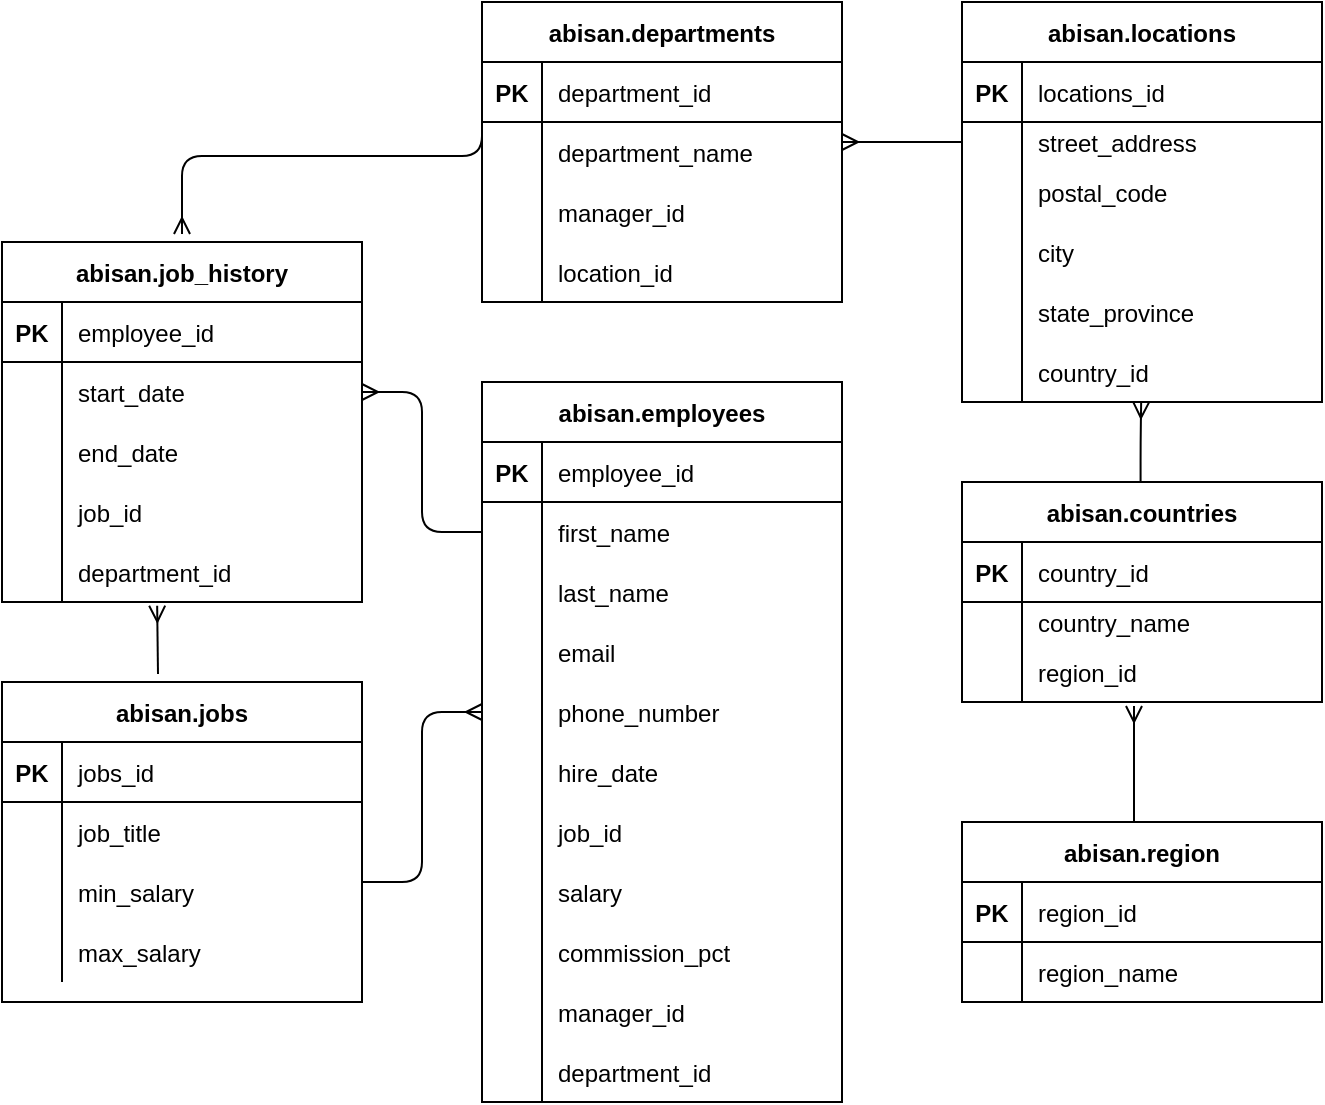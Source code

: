 <mxfile version="13.10.4" type="github">
  <diagram id="i6ycT5udkQKruZCcal8v" name="Page-1">
    <mxGraphModel dx="1401" dy="781" grid="1" gridSize="10" guides="1" tooltips="1" connect="1" arrows="1" fold="1" page="1" pageScale="1" pageWidth="850" pageHeight="1100" math="0" shadow="0">
      <root>
        <mxCell id="0" />
        <mxCell id="1" parent="0" />
        <mxCell id="qALc0oXiPU9BdHfqzSbK-43" value="abisan.region" style="shape=table;startSize=30;container=1;collapsible=1;childLayout=tableLayout;fixedRows=1;rowLines=0;fontStyle=1;align=center;resizeLast=1;" vertex="1" parent="1">
          <mxGeometry x="520" y="450" width="180" height="90" as="geometry" />
        </mxCell>
        <mxCell id="qALc0oXiPU9BdHfqzSbK-44" value="" style="shape=partialRectangle;collapsible=0;dropTarget=0;pointerEvents=0;fillColor=none;top=0;left=0;bottom=1;right=0;points=[[0,0.5],[1,0.5]];portConstraint=eastwest;" vertex="1" parent="qALc0oXiPU9BdHfqzSbK-43">
          <mxGeometry y="30" width="180" height="30" as="geometry" />
        </mxCell>
        <mxCell id="qALc0oXiPU9BdHfqzSbK-45" value="PK" style="shape=partialRectangle;connectable=0;fillColor=none;top=0;left=0;bottom=0;right=0;fontStyle=1;overflow=hidden;" vertex="1" parent="qALc0oXiPU9BdHfqzSbK-44">
          <mxGeometry width="30.0" height="30" as="geometry" />
        </mxCell>
        <mxCell id="qALc0oXiPU9BdHfqzSbK-46" value="region_id" style="shape=partialRectangle;connectable=0;fillColor=none;top=0;left=0;bottom=0;right=0;align=left;spacingLeft=6;fontStyle=0;overflow=hidden;" vertex="1" parent="qALc0oXiPU9BdHfqzSbK-44">
          <mxGeometry x="30.0" width="150.0" height="30" as="geometry" />
        </mxCell>
        <mxCell id="qALc0oXiPU9BdHfqzSbK-47" value="" style="shape=partialRectangle;collapsible=0;dropTarget=0;pointerEvents=0;fillColor=none;top=0;left=0;bottom=0;right=0;points=[[0,0.5],[1,0.5]];portConstraint=eastwest;" vertex="1" parent="qALc0oXiPU9BdHfqzSbK-43">
          <mxGeometry y="60" width="180" height="30" as="geometry" />
        </mxCell>
        <mxCell id="qALc0oXiPU9BdHfqzSbK-48" value="" style="shape=partialRectangle;connectable=0;fillColor=none;top=0;left=0;bottom=0;right=0;editable=1;overflow=hidden;" vertex="1" parent="qALc0oXiPU9BdHfqzSbK-47">
          <mxGeometry width="30.0" height="30" as="geometry" />
        </mxCell>
        <mxCell id="qALc0oXiPU9BdHfqzSbK-49" value="region_name" style="shape=partialRectangle;connectable=0;fillColor=none;top=0;left=0;bottom=0;right=0;align=left;spacingLeft=6;overflow=hidden;" vertex="1" parent="qALc0oXiPU9BdHfqzSbK-47">
          <mxGeometry x="30.0" width="150.0" height="30" as="geometry" />
        </mxCell>
        <mxCell id="qALc0oXiPU9BdHfqzSbK-1" value="abisan.departments" style="shape=table;startSize=30;container=1;collapsible=1;childLayout=tableLayout;fixedRows=1;rowLines=0;fontStyle=1;align=center;resizeLast=1;" vertex="1" parent="1">
          <mxGeometry x="280" y="40" width="180" height="150" as="geometry" />
        </mxCell>
        <mxCell id="qALc0oXiPU9BdHfqzSbK-2" value="" style="shape=partialRectangle;collapsible=0;dropTarget=0;pointerEvents=0;fillColor=none;top=0;left=0;bottom=1;right=0;points=[[0,0.5],[1,0.5]];portConstraint=eastwest;" vertex="1" parent="qALc0oXiPU9BdHfqzSbK-1">
          <mxGeometry y="30" width="180" height="30" as="geometry" />
        </mxCell>
        <mxCell id="qALc0oXiPU9BdHfqzSbK-3" value="PK" style="shape=partialRectangle;connectable=0;fillColor=none;top=0;left=0;bottom=0;right=0;fontStyle=1;overflow=hidden;" vertex="1" parent="qALc0oXiPU9BdHfqzSbK-2">
          <mxGeometry width="30" height="30" as="geometry" />
        </mxCell>
        <mxCell id="qALc0oXiPU9BdHfqzSbK-4" value="department_id" style="shape=partialRectangle;connectable=0;fillColor=none;top=0;left=0;bottom=0;right=0;align=left;spacingLeft=6;fontStyle=0;overflow=hidden;" vertex="1" parent="qALc0oXiPU9BdHfqzSbK-2">
          <mxGeometry x="30" width="150" height="30" as="geometry" />
        </mxCell>
        <mxCell id="qALc0oXiPU9BdHfqzSbK-5" value="" style="shape=partialRectangle;collapsible=0;dropTarget=0;pointerEvents=0;fillColor=none;top=0;left=0;bottom=0;right=0;points=[[0,0.5],[1,0.5]];portConstraint=eastwest;" vertex="1" parent="qALc0oXiPU9BdHfqzSbK-1">
          <mxGeometry y="60" width="180" height="30" as="geometry" />
        </mxCell>
        <mxCell id="qALc0oXiPU9BdHfqzSbK-6" value="" style="shape=partialRectangle;connectable=0;fillColor=none;top=0;left=0;bottom=0;right=0;editable=1;overflow=hidden;" vertex="1" parent="qALc0oXiPU9BdHfqzSbK-5">
          <mxGeometry width="30" height="30" as="geometry" />
        </mxCell>
        <mxCell id="qALc0oXiPU9BdHfqzSbK-7" value="department_name" style="shape=partialRectangle;connectable=0;fillColor=none;top=0;left=0;bottom=0;right=0;align=left;spacingLeft=6;overflow=hidden;" vertex="1" parent="qALc0oXiPU9BdHfqzSbK-5">
          <mxGeometry x="30" width="150" height="30" as="geometry" />
        </mxCell>
        <mxCell id="qALc0oXiPU9BdHfqzSbK-8" value="" style="shape=partialRectangle;collapsible=0;dropTarget=0;pointerEvents=0;fillColor=none;top=0;left=0;bottom=0;right=0;points=[[0,0.5],[1,0.5]];portConstraint=eastwest;" vertex="1" parent="qALc0oXiPU9BdHfqzSbK-1">
          <mxGeometry y="90" width="180" height="30" as="geometry" />
        </mxCell>
        <mxCell id="qALc0oXiPU9BdHfqzSbK-9" value="" style="shape=partialRectangle;connectable=0;fillColor=none;top=0;left=0;bottom=0;right=0;editable=1;overflow=hidden;" vertex="1" parent="qALc0oXiPU9BdHfqzSbK-8">
          <mxGeometry width="30" height="30" as="geometry" />
        </mxCell>
        <mxCell id="qALc0oXiPU9BdHfqzSbK-10" value="manager_id" style="shape=partialRectangle;connectable=0;fillColor=none;top=0;left=0;bottom=0;right=0;align=left;spacingLeft=6;overflow=hidden;" vertex="1" parent="qALc0oXiPU9BdHfqzSbK-8">
          <mxGeometry x="30" width="150" height="30" as="geometry" />
        </mxCell>
        <mxCell id="qALc0oXiPU9BdHfqzSbK-11" value="" style="shape=partialRectangle;collapsible=0;dropTarget=0;pointerEvents=0;fillColor=none;top=0;left=0;bottom=0;right=0;points=[[0,0.5],[1,0.5]];portConstraint=eastwest;" vertex="1" parent="qALc0oXiPU9BdHfqzSbK-1">
          <mxGeometry y="120" width="180" height="30" as="geometry" />
        </mxCell>
        <mxCell id="qALc0oXiPU9BdHfqzSbK-12" value="" style="shape=partialRectangle;connectable=0;fillColor=none;top=0;left=0;bottom=0;right=0;editable=1;overflow=hidden;" vertex="1" parent="qALc0oXiPU9BdHfqzSbK-11">
          <mxGeometry width="30" height="30" as="geometry" />
        </mxCell>
        <mxCell id="qALc0oXiPU9BdHfqzSbK-13" value="location_id" style="shape=partialRectangle;connectable=0;fillColor=none;top=0;left=0;bottom=0;right=0;align=left;spacingLeft=6;overflow=hidden;" vertex="1" parent="qALc0oXiPU9BdHfqzSbK-11">
          <mxGeometry x="30" width="150" height="30" as="geometry" />
        </mxCell>
        <mxCell id="qALc0oXiPU9BdHfqzSbK-14" value="abisan.locations" style="shape=table;startSize=30;container=1;collapsible=1;childLayout=tableLayout;fixedRows=1;rowLines=0;fontStyle=1;align=center;resizeLast=1;" vertex="1" parent="1">
          <mxGeometry x="520" y="40" width="180" height="200" as="geometry" />
        </mxCell>
        <mxCell id="qALc0oXiPU9BdHfqzSbK-15" value="" style="shape=partialRectangle;collapsible=0;dropTarget=0;pointerEvents=0;fillColor=none;top=0;left=0;bottom=1;right=0;points=[[0,0.5],[1,0.5]];portConstraint=eastwest;" vertex="1" parent="qALc0oXiPU9BdHfqzSbK-14">
          <mxGeometry y="30" width="180" height="30" as="geometry" />
        </mxCell>
        <mxCell id="qALc0oXiPU9BdHfqzSbK-16" value="PK" style="shape=partialRectangle;connectable=0;fillColor=none;top=0;left=0;bottom=0;right=0;fontStyle=1;overflow=hidden;" vertex="1" parent="qALc0oXiPU9BdHfqzSbK-15">
          <mxGeometry width="30" height="30" as="geometry" />
        </mxCell>
        <mxCell id="qALc0oXiPU9BdHfqzSbK-17" value="locations_id" style="shape=partialRectangle;connectable=0;fillColor=none;top=0;left=0;bottom=0;right=0;align=left;spacingLeft=6;fontStyle=0;overflow=hidden;" vertex="1" parent="qALc0oXiPU9BdHfqzSbK-15">
          <mxGeometry x="30" width="150" height="30" as="geometry" />
        </mxCell>
        <mxCell id="qALc0oXiPU9BdHfqzSbK-18" value="" style="shape=partialRectangle;collapsible=0;dropTarget=0;pointerEvents=0;fillColor=none;top=0;left=0;bottom=0;right=0;points=[[0,0.5],[1,0.5]];portConstraint=eastwest;" vertex="1" parent="qALc0oXiPU9BdHfqzSbK-14">
          <mxGeometry y="60" width="180" height="20" as="geometry" />
        </mxCell>
        <mxCell id="qALc0oXiPU9BdHfqzSbK-19" value="" style="shape=partialRectangle;connectable=0;fillColor=none;top=0;left=0;bottom=0;right=0;editable=1;overflow=hidden;" vertex="1" parent="qALc0oXiPU9BdHfqzSbK-18">
          <mxGeometry width="30" height="20" as="geometry" />
        </mxCell>
        <mxCell id="qALc0oXiPU9BdHfqzSbK-20" value="street_address" style="shape=partialRectangle;connectable=0;fillColor=none;top=0;left=0;bottom=0;right=0;align=left;spacingLeft=6;overflow=hidden;" vertex="1" parent="qALc0oXiPU9BdHfqzSbK-18">
          <mxGeometry x="30" width="150" height="20" as="geometry" />
        </mxCell>
        <mxCell id="qALc0oXiPU9BdHfqzSbK-21" value="" style="shape=partialRectangle;collapsible=0;dropTarget=0;pointerEvents=0;fillColor=none;top=0;left=0;bottom=0;right=0;points=[[0,0.5],[1,0.5]];portConstraint=eastwest;" vertex="1" parent="qALc0oXiPU9BdHfqzSbK-14">
          <mxGeometry y="80" width="180" height="30" as="geometry" />
        </mxCell>
        <mxCell id="qALc0oXiPU9BdHfqzSbK-22" value="" style="shape=partialRectangle;connectable=0;fillColor=none;top=0;left=0;bottom=0;right=0;editable=1;overflow=hidden;" vertex="1" parent="qALc0oXiPU9BdHfqzSbK-21">
          <mxGeometry width="30" height="30" as="geometry" />
        </mxCell>
        <mxCell id="qALc0oXiPU9BdHfqzSbK-23" value="postal_code" style="shape=partialRectangle;connectable=0;fillColor=none;top=0;left=0;bottom=0;right=0;align=left;spacingLeft=6;overflow=hidden;" vertex="1" parent="qALc0oXiPU9BdHfqzSbK-21">
          <mxGeometry x="30" width="150" height="30" as="geometry" />
        </mxCell>
        <mxCell id="qALc0oXiPU9BdHfqzSbK-24" value="" style="shape=partialRectangle;collapsible=0;dropTarget=0;pointerEvents=0;fillColor=none;top=0;left=0;bottom=0;right=0;points=[[0,0.5],[1,0.5]];portConstraint=eastwest;" vertex="1" parent="qALc0oXiPU9BdHfqzSbK-14">
          <mxGeometry y="110" width="180" height="30" as="geometry" />
        </mxCell>
        <mxCell id="qALc0oXiPU9BdHfqzSbK-25" value="" style="shape=partialRectangle;connectable=0;fillColor=none;top=0;left=0;bottom=0;right=0;editable=1;overflow=hidden;" vertex="1" parent="qALc0oXiPU9BdHfqzSbK-24">
          <mxGeometry width="30" height="30" as="geometry" />
        </mxCell>
        <mxCell id="qALc0oXiPU9BdHfqzSbK-26" value="city" style="shape=partialRectangle;connectable=0;fillColor=none;top=0;left=0;bottom=0;right=0;align=left;spacingLeft=6;overflow=hidden;" vertex="1" parent="qALc0oXiPU9BdHfqzSbK-24">
          <mxGeometry x="30" width="150" height="30" as="geometry" />
        </mxCell>
        <mxCell id="qALc0oXiPU9BdHfqzSbK-136" value="" style="shape=partialRectangle;collapsible=0;dropTarget=0;pointerEvents=0;fillColor=none;top=0;left=0;bottom=0;right=0;points=[[0,0.5],[1,0.5]];portConstraint=eastwest;" vertex="1" parent="qALc0oXiPU9BdHfqzSbK-14">
          <mxGeometry y="140" width="180" height="30" as="geometry" />
        </mxCell>
        <mxCell id="qALc0oXiPU9BdHfqzSbK-137" value="" style="shape=partialRectangle;connectable=0;fillColor=none;top=0;left=0;bottom=0;right=0;editable=1;overflow=hidden;" vertex="1" parent="qALc0oXiPU9BdHfqzSbK-136">
          <mxGeometry width="30" height="30" as="geometry" />
        </mxCell>
        <mxCell id="qALc0oXiPU9BdHfqzSbK-138" value="state_province" style="shape=partialRectangle;connectable=0;fillColor=none;top=0;left=0;bottom=0;right=0;align=left;spacingLeft=6;overflow=hidden;" vertex="1" parent="qALc0oXiPU9BdHfqzSbK-136">
          <mxGeometry x="30" width="150" height="30" as="geometry" />
        </mxCell>
        <mxCell id="qALc0oXiPU9BdHfqzSbK-139" value="" style="shape=partialRectangle;collapsible=0;dropTarget=0;pointerEvents=0;fillColor=none;top=0;left=0;bottom=0;right=0;points=[[0,0.5],[1,0.5]];portConstraint=eastwest;" vertex="1" parent="qALc0oXiPU9BdHfqzSbK-14">
          <mxGeometry y="170" width="180" height="30" as="geometry" />
        </mxCell>
        <mxCell id="qALc0oXiPU9BdHfqzSbK-140" value="" style="shape=partialRectangle;connectable=0;fillColor=none;top=0;left=0;bottom=0;right=0;editable=1;overflow=hidden;" vertex="1" parent="qALc0oXiPU9BdHfqzSbK-139">
          <mxGeometry width="30" height="30" as="geometry" />
        </mxCell>
        <mxCell id="qALc0oXiPU9BdHfqzSbK-141" value="country_id" style="shape=partialRectangle;connectable=0;fillColor=none;top=0;left=0;bottom=0;right=0;align=left;spacingLeft=6;overflow=hidden;" vertex="1" parent="qALc0oXiPU9BdHfqzSbK-139">
          <mxGeometry x="30" width="150" height="30" as="geometry" />
        </mxCell>
        <mxCell id="qALc0oXiPU9BdHfqzSbK-29" value="abisan.countries" style="shape=table;startSize=30;container=1;collapsible=1;childLayout=tableLayout;fixedRows=1;rowLines=0;fontStyle=1;align=center;resizeLast=1;" vertex="1" parent="1">
          <mxGeometry x="520" y="280" width="180" height="110" as="geometry" />
        </mxCell>
        <mxCell id="qALc0oXiPU9BdHfqzSbK-30" value="" style="shape=partialRectangle;collapsible=0;dropTarget=0;pointerEvents=0;fillColor=none;top=0;left=0;bottom=1;right=0;points=[[0,0.5],[1,0.5]];portConstraint=eastwest;" vertex="1" parent="qALc0oXiPU9BdHfqzSbK-29">
          <mxGeometry y="30" width="180" height="30" as="geometry" />
        </mxCell>
        <mxCell id="qALc0oXiPU9BdHfqzSbK-31" value="PK" style="shape=partialRectangle;connectable=0;fillColor=none;top=0;left=0;bottom=0;right=0;fontStyle=1;overflow=hidden;" vertex="1" parent="qALc0oXiPU9BdHfqzSbK-30">
          <mxGeometry width="30" height="30" as="geometry" />
        </mxCell>
        <mxCell id="qALc0oXiPU9BdHfqzSbK-32" value="country_id" style="shape=partialRectangle;connectable=0;fillColor=none;top=0;left=0;bottom=0;right=0;align=left;spacingLeft=6;fontStyle=0;overflow=hidden;" vertex="1" parent="qALc0oXiPU9BdHfqzSbK-30">
          <mxGeometry x="30" width="150" height="30" as="geometry" />
        </mxCell>
        <mxCell id="qALc0oXiPU9BdHfqzSbK-33" value="" style="shape=partialRectangle;collapsible=0;dropTarget=0;pointerEvents=0;fillColor=none;top=0;left=0;bottom=0;right=0;points=[[0,0.5],[1,0.5]];portConstraint=eastwest;" vertex="1" parent="qALc0oXiPU9BdHfqzSbK-29">
          <mxGeometry y="60" width="180" height="20" as="geometry" />
        </mxCell>
        <mxCell id="qALc0oXiPU9BdHfqzSbK-34" value="" style="shape=partialRectangle;connectable=0;fillColor=none;top=0;left=0;bottom=0;right=0;editable=1;overflow=hidden;" vertex="1" parent="qALc0oXiPU9BdHfqzSbK-33">
          <mxGeometry width="30" height="20" as="geometry" />
        </mxCell>
        <mxCell id="qALc0oXiPU9BdHfqzSbK-35" value="country_name" style="shape=partialRectangle;connectable=0;fillColor=none;top=0;left=0;bottom=0;right=0;align=left;spacingLeft=6;overflow=hidden;" vertex="1" parent="qALc0oXiPU9BdHfqzSbK-33">
          <mxGeometry x="30" width="150" height="20" as="geometry" />
        </mxCell>
        <mxCell id="qALc0oXiPU9BdHfqzSbK-36" value="" style="shape=partialRectangle;collapsible=0;dropTarget=0;pointerEvents=0;fillColor=none;top=0;left=0;bottom=0;right=0;points=[[0,0.5],[1,0.5]];portConstraint=eastwest;" vertex="1" parent="qALc0oXiPU9BdHfqzSbK-29">
          <mxGeometry y="80" width="180" height="30" as="geometry" />
        </mxCell>
        <mxCell id="qALc0oXiPU9BdHfqzSbK-37" value="" style="shape=partialRectangle;connectable=0;fillColor=none;top=0;left=0;bottom=0;right=0;editable=1;overflow=hidden;" vertex="1" parent="qALc0oXiPU9BdHfqzSbK-36">
          <mxGeometry width="30" height="30" as="geometry" />
        </mxCell>
        <mxCell id="qALc0oXiPU9BdHfqzSbK-38" value="region_id" style="shape=partialRectangle;connectable=0;fillColor=none;top=0;left=0;bottom=0;right=0;align=left;spacingLeft=6;overflow=hidden;" vertex="1" parent="qALc0oXiPU9BdHfqzSbK-36">
          <mxGeometry x="30" width="150" height="30" as="geometry" />
        </mxCell>
        <mxCell id="qALc0oXiPU9BdHfqzSbK-56" value="abisan.job_history" style="shape=table;startSize=30;container=1;collapsible=1;childLayout=tableLayout;fixedRows=1;rowLines=0;fontStyle=1;align=center;resizeLast=1;" vertex="1" parent="1">
          <mxGeometry x="40" y="160" width="180" height="180" as="geometry" />
        </mxCell>
        <mxCell id="qALc0oXiPU9BdHfqzSbK-57" value="" style="shape=partialRectangle;collapsible=0;dropTarget=0;pointerEvents=0;fillColor=none;top=0;left=0;bottom=1;right=0;points=[[0,0.5],[1,0.5]];portConstraint=eastwest;" vertex="1" parent="qALc0oXiPU9BdHfqzSbK-56">
          <mxGeometry y="30" width="180" height="30" as="geometry" />
        </mxCell>
        <mxCell id="qALc0oXiPU9BdHfqzSbK-58" value="PK" style="shape=partialRectangle;connectable=0;fillColor=none;top=0;left=0;bottom=0;right=0;fontStyle=1;overflow=hidden;" vertex="1" parent="qALc0oXiPU9BdHfqzSbK-57">
          <mxGeometry width="30" height="30" as="geometry" />
        </mxCell>
        <mxCell id="qALc0oXiPU9BdHfqzSbK-59" value="employee_id" style="shape=partialRectangle;connectable=0;fillColor=none;top=0;left=0;bottom=0;right=0;align=left;spacingLeft=6;fontStyle=0;overflow=hidden;" vertex="1" parent="qALc0oXiPU9BdHfqzSbK-57">
          <mxGeometry x="30" width="150" height="30" as="geometry" />
        </mxCell>
        <mxCell id="qALc0oXiPU9BdHfqzSbK-60" value="" style="shape=partialRectangle;collapsible=0;dropTarget=0;pointerEvents=0;fillColor=none;top=0;left=0;bottom=0;right=0;points=[[0,0.5],[1,0.5]];portConstraint=eastwest;" vertex="1" parent="qALc0oXiPU9BdHfqzSbK-56">
          <mxGeometry y="60" width="180" height="30" as="geometry" />
        </mxCell>
        <mxCell id="qALc0oXiPU9BdHfqzSbK-61" value="" style="shape=partialRectangle;connectable=0;fillColor=none;top=0;left=0;bottom=0;right=0;editable=1;overflow=hidden;" vertex="1" parent="qALc0oXiPU9BdHfqzSbK-60">
          <mxGeometry width="30" height="30" as="geometry" />
        </mxCell>
        <mxCell id="qALc0oXiPU9BdHfqzSbK-62" value="start_date" style="shape=partialRectangle;connectable=0;fillColor=none;top=0;left=0;bottom=0;right=0;align=left;spacingLeft=6;overflow=hidden;" vertex="1" parent="qALc0oXiPU9BdHfqzSbK-60">
          <mxGeometry x="30" width="150" height="30" as="geometry" />
        </mxCell>
        <mxCell id="qALc0oXiPU9BdHfqzSbK-63" value="" style="shape=partialRectangle;collapsible=0;dropTarget=0;pointerEvents=0;fillColor=none;top=0;left=0;bottom=0;right=0;points=[[0,0.5],[1,0.5]];portConstraint=eastwest;" vertex="1" parent="qALc0oXiPU9BdHfqzSbK-56">
          <mxGeometry y="90" width="180" height="30" as="geometry" />
        </mxCell>
        <mxCell id="qALc0oXiPU9BdHfqzSbK-64" value="" style="shape=partialRectangle;connectable=0;fillColor=none;top=0;left=0;bottom=0;right=0;editable=1;overflow=hidden;" vertex="1" parent="qALc0oXiPU9BdHfqzSbK-63">
          <mxGeometry width="30" height="30" as="geometry" />
        </mxCell>
        <mxCell id="qALc0oXiPU9BdHfqzSbK-65" value="end_date" style="shape=partialRectangle;connectable=0;fillColor=none;top=0;left=0;bottom=0;right=0;align=left;spacingLeft=6;overflow=hidden;" vertex="1" parent="qALc0oXiPU9BdHfqzSbK-63">
          <mxGeometry x="30" width="150" height="30" as="geometry" />
        </mxCell>
        <mxCell id="qALc0oXiPU9BdHfqzSbK-66" value="" style="shape=partialRectangle;collapsible=0;dropTarget=0;pointerEvents=0;fillColor=none;top=0;left=0;bottom=0;right=0;points=[[0,0.5],[1,0.5]];portConstraint=eastwest;" vertex="1" parent="qALc0oXiPU9BdHfqzSbK-56">
          <mxGeometry y="120" width="180" height="30" as="geometry" />
        </mxCell>
        <mxCell id="qALc0oXiPU9BdHfqzSbK-67" value="" style="shape=partialRectangle;connectable=0;fillColor=none;top=0;left=0;bottom=0;right=0;editable=1;overflow=hidden;" vertex="1" parent="qALc0oXiPU9BdHfqzSbK-66">
          <mxGeometry width="30" height="30" as="geometry" />
        </mxCell>
        <mxCell id="qALc0oXiPU9BdHfqzSbK-68" value="job_id" style="shape=partialRectangle;connectable=0;fillColor=none;top=0;left=0;bottom=0;right=0;align=left;spacingLeft=6;overflow=hidden;" vertex="1" parent="qALc0oXiPU9BdHfqzSbK-66">
          <mxGeometry x="30" width="150" height="30" as="geometry" />
        </mxCell>
        <mxCell id="qALc0oXiPU9BdHfqzSbK-133" value="" style="shape=partialRectangle;collapsible=0;dropTarget=0;pointerEvents=0;fillColor=none;top=0;left=0;bottom=0;right=0;points=[[0,0.5],[1,0.5]];portConstraint=eastwest;" vertex="1" parent="qALc0oXiPU9BdHfqzSbK-56">
          <mxGeometry y="150" width="180" height="30" as="geometry" />
        </mxCell>
        <mxCell id="qALc0oXiPU9BdHfqzSbK-134" value="" style="shape=partialRectangle;connectable=0;fillColor=none;top=0;left=0;bottom=0;right=0;editable=1;overflow=hidden;" vertex="1" parent="qALc0oXiPU9BdHfqzSbK-133">
          <mxGeometry width="30" height="30" as="geometry" />
        </mxCell>
        <mxCell id="qALc0oXiPU9BdHfqzSbK-135" value="department_id" style="shape=partialRectangle;connectable=0;fillColor=none;top=0;left=0;bottom=0;right=0;align=left;spacingLeft=6;overflow=hidden;" vertex="1" parent="qALc0oXiPU9BdHfqzSbK-133">
          <mxGeometry x="30" width="150" height="30" as="geometry" />
        </mxCell>
        <mxCell id="qALc0oXiPU9BdHfqzSbK-69" value="abisan.jobs" style="shape=table;startSize=30;container=1;collapsible=1;childLayout=tableLayout;fixedRows=1;rowLines=0;fontStyle=1;align=center;resizeLast=1;" vertex="1" parent="1">
          <mxGeometry x="40" y="380" width="180" height="160" as="geometry" />
        </mxCell>
        <mxCell id="qALc0oXiPU9BdHfqzSbK-70" value="" style="shape=partialRectangle;collapsible=0;dropTarget=0;pointerEvents=0;fillColor=none;top=0;left=0;bottom=1;right=0;points=[[0,0.5],[1,0.5]];portConstraint=eastwest;" vertex="1" parent="qALc0oXiPU9BdHfqzSbK-69">
          <mxGeometry y="30" width="180" height="30" as="geometry" />
        </mxCell>
        <mxCell id="qALc0oXiPU9BdHfqzSbK-71" value="PK" style="shape=partialRectangle;connectable=0;fillColor=none;top=0;left=0;bottom=0;right=0;fontStyle=1;overflow=hidden;" vertex="1" parent="qALc0oXiPU9BdHfqzSbK-70">
          <mxGeometry width="30" height="30" as="geometry" />
        </mxCell>
        <mxCell id="qALc0oXiPU9BdHfqzSbK-72" value="jobs_id" style="shape=partialRectangle;connectable=0;fillColor=none;top=0;left=0;bottom=0;right=0;align=left;spacingLeft=6;fontStyle=0;overflow=hidden;" vertex="1" parent="qALc0oXiPU9BdHfqzSbK-70">
          <mxGeometry x="30" width="150" height="30" as="geometry" />
        </mxCell>
        <mxCell id="qALc0oXiPU9BdHfqzSbK-73" value="" style="shape=partialRectangle;collapsible=0;dropTarget=0;pointerEvents=0;fillColor=none;top=0;left=0;bottom=0;right=0;points=[[0,0.5],[1,0.5]];portConstraint=eastwest;" vertex="1" parent="qALc0oXiPU9BdHfqzSbK-69">
          <mxGeometry y="60" width="180" height="30" as="geometry" />
        </mxCell>
        <mxCell id="qALc0oXiPU9BdHfqzSbK-74" value="" style="shape=partialRectangle;connectable=0;fillColor=none;top=0;left=0;bottom=0;right=0;editable=1;overflow=hidden;" vertex="1" parent="qALc0oXiPU9BdHfqzSbK-73">
          <mxGeometry width="30" height="30" as="geometry" />
        </mxCell>
        <mxCell id="qALc0oXiPU9BdHfqzSbK-75" value="job_title" style="shape=partialRectangle;connectable=0;fillColor=none;top=0;left=0;bottom=0;right=0;align=left;spacingLeft=6;overflow=hidden;" vertex="1" parent="qALc0oXiPU9BdHfqzSbK-73">
          <mxGeometry x="30" width="150" height="30" as="geometry" />
        </mxCell>
        <mxCell id="qALc0oXiPU9BdHfqzSbK-76" value="" style="shape=partialRectangle;collapsible=0;dropTarget=0;pointerEvents=0;fillColor=none;top=0;left=0;bottom=0;right=0;points=[[0,0.5],[1,0.5]];portConstraint=eastwest;" vertex="1" parent="qALc0oXiPU9BdHfqzSbK-69">
          <mxGeometry y="90" width="180" height="30" as="geometry" />
        </mxCell>
        <mxCell id="qALc0oXiPU9BdHfqzSbK-77" value="" style="shape=partialRectangle;connectable=0;fillColor=none;top=0;left=0;bottom=0;right=0;editable=1;overflow=hidden;" vertex="1" parent="qALc0oXiPU9BdHfqzSbK-76">
          <mxGeometry width="30" height="30" as="geometry" />
        </mxCell>
        <mxCell id="qALc0oXiPU9BdHfqzSbK-78" value="min_salary" style="shape=partialRectangle;connectable=0;fillColor=none;top=0;left=0;bottom=0;right=0;align=left;spacingLeft=6;overflow=hidden;" vertex="1" parent="qALc0oXiPU9BdHfqzSbK-76">
          <mxGeometry x="30" width="150" height="30" as="geometry" />
        </mxCell>
        <mxCell id="qALc0oXiPU9BdHfqzSbK-79" value="" style="shape=partialRectangle;collapsible=0;dropTarget=0;pointerEvents=0;fillColor=none;top=0;left=0;bottom=0;right=0;points=[[0,0.5],[1,0.5]];portConstraint=eastwest;" vertex="1" parent="qALc0oXiPU9BdHfqzSbK-69">
          <mxGeometry y="120" width="180" height="30" as="geometry" />
        </mxCell>
        <mxCell id="qALc0oXiPU9BdHfqzSbK-80" value="" style="shape=partialRectangle;connectable=0;fillColor=none;top=0;left=0;bottom=0;right=0;editable=1;overflow=hidden;" vertex="1" parent="qALc0oXiPU9BdHfqzSbK-79">
          <mxGeometry width="30" height="30" as="geometry" />
        </mxCell>
        <mxCell id="qALc0oXiPU9BdHfqzSbK-81" value="max_salary" style="shape=partialRectangle;connectable=0;fillColor=none;top=0;left=0;bottom=0;right=0;align=left;spacingLeft=6;overflow=hidden;" vertex="1" parent="qALc0oXiPU9BdHfqzSbK-79">
          <mxGeometry x="30" width="150" height="30" as="geometry" />
        </mxCell>
        <mxCell id="qALc0oXiPU9BdHfqzSbK-83" value="abisan.employees" style="shape=table;startSize=30;container=1;collapsible=1;childLayout=tableLayout;fixedRows=1;rowLines=0;fontStyle=1;align=center;resizeLast=1;" vertex="1" parent="1">
          <mxGeometry x="280" y="230" width="180" height="360" as="geometry" />
        </mxCell>
        <mxCell id="qALc0oXiPU9BdHfqzSbK-84" value="" style="shape=partialRectangle;collapsible=0;dropTarget=0;pointerEvents=0;fillColor=none;top=0;left=0;bottom=1;right=0;points=[[0,0.5],[1,0.5]];portConstraint=eastwest;" vertex="1" parent="qALc0oXiPU9BdHfqzSbK-83">
          <mxGeometry y="30" width="180" height="30" as="geometry" />
        </mxCell>
        <mxCell id="qALc0oXiPU9BdHfqzSbK-85" value="PK" style="shape=partialRectangle;connectable=0;fillColor=none;top=0;left=0;bottom=0;right=0;fontStyle=1;overflow=hidden;" vertex="1" parent="qALc0oXiPU9BdHfqzSbK-84">
          <mxGeometry width="30" height="30" as="geometry" />
        </mxCell>
        <mxCell id="qALc0oXiPU9BdHfqzSbK-86" value="employee_id" style="shape=partialRectangle;connectable=0;fillColor=none;top=0;left=0;bottom=0;right=0;align=left;spacingLeft=6;fontStyle=0;overflow=hidden;" vertex="1" parent="qALc0oXiPU9BdHfqzSbK-84">
          <mxGeometry x="30" width="150" height="30" as="geometry" />
        </mxCell>
        <mxCell id="qALc0oXiPU9BdHfqzSbK-87" value="" style="shape=partialRectangle;collapsible=0;dropTarget=0;pointerEvents=0;fillColor=none;top=0;left=0;bottom=0;right=0;points=[[0,0.5],[1,0.5]];portConstraint=eastwest;" vertex="1" parent="qALc0oXiPU9BdHfqzSbK-83">
          <mxGeometry y="60" width="180" height="30" as="geometry" />
        </mxCell>
        <mxCell id="qALc0oXiPU9BdHfqzSbK-88" value="" style="shape=partialRectangle;connectable=0;fillColor=none;top=0;left=0;bottom=0;right=0;editable=1;overflow=hidden;" vertex="1" parent="qALc0oXiPU9BdHfqzSbK-87">
          <mxGeometry width="30" height="30" as="geometry" />
        </mxCell>
        <mxCell id="qALc0oXiPU9BdHfqzSbK-89" value="first_name" style="shape=partialRectangle;connectable=0;fillColor=none;top=0;left=0;bottom=0;right=0;align=left;spacingLeft=6;overflow=hidden;" vertex="1" parent="qALc0oXiPU9BdHfqzSbK-87">
          <mxGeometry x="30" width="150" height="30" as="geometry" />
        </mxCell>
        <mxCell id="qALc0oXiPU9BdHfqzSbK-90" value="" style="shape=partialRectangle;collapsible=0;dropTarget=0;pointerEvents=0;fillColor=none;top=0;left=0;bottom=0;right=0;points=[[0,0.5],[1,0.5]];portConstraint=eastwest;" vertex="1" parent="qALc0oXiPU9BdHfqzSbK-83">
          <mxGeometry y="90" width="180" height="30" as="geometry" />
        </mxCell>
        <mxCell id="qALc0oXiPU9BdHfqzSbK-91" value="" style="shape=partialRectangle;connectable=0;fillColor=none;top=0;left=0;bottom=0;right=0;editable=1;overflow=hidden;" vertex="1" parent="qALc0oXiPU9BdHfqzSbK-90">
          <mxGeometry width="30" height="30" as="geometry" />
        </mxCell>
        <mxCell id="qALc0oXiPU9BdHfqzSbK-92" value="last_name" style="shape=partialRectangle;connectable=0;fillColor=none;top=0;left=0;bottom=0;right=0;align=left;spacingLeft=6;overflow=hidden;" vertex="1" parent="qALc0oXiPU9BdHfqzSbK-90">
          <mxGeometry x="30" width="150" height="30" as="geometry" />
        </mxCell>
        <mxCell id="qALc0oXiPU9BdHfqzSbK-93" value="" style="shape=partialRectangle;collapsible=0;dropTarget=0;pointerEvents=0;fillColor=none;top=0;left=0;bottom=0;right=0;points=[[0,0.5],[1,0.5]];portConstraint=eastwest;" vertex="1" parent="qALc0oXiPU9BdHfqzSbK-83">
          <mxGeometry y="120" width="180" height="30" as="geometry" />
        </mxCell>
        <mxCell id="qALc0oXiPU9BdHfqzSbK-94" value="" style="shape=partialRectangle;connectable=0;fillColor=none;top=0;left=0;bottom=0;right=0;editable=1;overflow=hidden;" vertex="1" parent="qALc0oXiPU9BdHfqzSbK-93">
          <mxGeometry width="30" height="30" as="geometry" />
        </mxCell>
        <mxCell id="qALc0oXiPU9BdHfqzSbK-95" value="email" style="shape=partialRectangle;connectable=0;fillColor=none;top=0;left=0;bottom=0;right=0;align=left;spacingLeft=6;overflow=hidden;" vertex="1" parent="qALc0oXiPU9BdHfqzSbK-93">
          <mxGeometry x="30" width="150" height="30" as="geometry" />
        </mxCell>
        <mxCell id="qALc0oXiPU9BdHfqzSbK-109" value="" style="shape=partialRectangle;collapsible=0;dropTarget=0;pointerEvents=0;fillColor=none;top=0;left=0;bottom=0;right=0;points=[[0,0.5],[1,0.5]];portConstraint=eastwest;" vertex="1" parent="qALc0oXiPU9BdHfqzSbK-83">
          <mxGeometry y="150" width="180" height="30" as="geometry" />
        </mxCell>
        <mxCell id="qALc0oXiPU9BdHfqzSbK-110" value="" style="shape=partialRectangle;connectable=0;fillColor=none;top=0;left=0;bottom=0;right=0;editable=1;overflow=hidden;" vertex="1" parent="qALc0oXiPU9BdHfqzSbK-109">
          <mxGeometry width="30" height="30" as="geometry" />
        </mxCell>
        <mxCell id="qALc0oXiPU9BdHfqzSbK-111" value="phone_number" style="shape=partialRectangle;connectable=0;fillColor=none;top=0;left=0;bottom=0;right=0;align=left;spacingLeft=6;overflow=hidden;" vertex="1" parent="qALc0oXiPU9BdHfqzSbK-109">
          <mxGeometry x="30" width="150" height="30" as="geometry" />
        </mxCell>
        <mxCell id="qALc0oXiPU9BdHfqzSbK-112" value="" style="shape=partialRectangle;collapsible=0;dropTarget=0;pointerEvents=0;fillColor=none;top=0;left=0;bottom=0;right=0;points=[[0,0.5],[1,0.5]];portConstraint=eastwest;" vertex="1" parent="qALc0oXiPU9BdHfqzSbK-83">
          <mxGeometry y="180" width="180" height="30" as="geometry" />
        </mxCell>
        <mxCell id="qALc0oXiPU9BdHfqzSbK-113" value="" style="shape=partialRectangle;connectable=0;fillColor=none;top=0;left=0;bottom=0;right=0;editable=1;overflow=hidden;" vertex="1" parent="qALc0oXiPU9BdHfqzSbK-112">
          <mxGeometry width="30" height="30" as="geometry" />
        </mxCell>
        <mxCell id="qALc0oXiPU9BdHfqzSbK-114" value="hire_date" style="shape=partialRectangle;connectable=0;fillColor=none;top=0;left=0;bottom=0;right=0;align=left;spacingLeft=6;overflow=hidden;" vertex="1" parent="qALc0oXiPU9BdHfqzSbK-112">
          <mxGeometry x="30" width="150" height="30" as="geometry" />
        </mxCell>
        <mxCell id="qALc0oXiPU9BdHfqzSbK-115" value="" style="shape=partialRectangle;collapsible=0;dropTarget=0;pointerEvents=0;fillColor=none;top=0;left=0;bottom=0;right=0;points=[[0,0.5],[1,0.5]];portConstraint=eastwest;" vertex="1" parent="qALc0oXiPU9BdHfqzSbK-83">
          <mxGeometry y="210" width="180" height="30" as="geometry" />
        </mxCell>
        <mxCell id="qALc0oXiPU9BdHfqzSbK-116" value="" style="shape=partialRectangle;connectable=0;fillColor=none;top=0;left=0;bottom=0;right=0;editable=1;overflow=hidden;" vertex="1" parent="qALc0oXiPU9BdHfqzSbK-115">
          <mxGeometry width="30" height="30" as="geometry" />
        </mxCell>
        <mxCell id="qALc0oXiPU9BdHfqzSbK-117" value="job_id" style="shape=partialRectangle;connectable=0;fillColor=none;top=0;left=0;bottom=0;right=0;align=left;spacingLeft=6;overflow=hidden;" vertex="1" parent="qALc0oXiPU9BdHfqzSbK-115">
          <mxGeometry x="30" width="150" height="30" as="geometry" />
        </mxCell>
        <mxCell id="qALc0oXiPU9BdHfqzSbK-118" value="" style="shape=partialRectangle;collapsible=0;dropTarget=0;pointerEvents=0;fillColor=none;top=0;left=0;bottom=0;right=0;points=[[0,0.5],[1,0.5]];portConstraint=eastwest;" vertex="1" parent="qALc0oXiPU9BdHfqzSbK-83">
          <mxGeometry y="240" width="180" height="30" as="geometry" />
        </mxCell>
        <mxCell id="qALc0oXiPU9BdHfqzSbK-119" value="" style="shape=partialRectangle;connectable=0;fillColor=none;top=0;left=0;bottom=0;right=0;editable=1;overflow=hidden;" vertex="1" parent="qALc0oXiPU9BdHfqzSbK-118">
          <mxGeometry width="30" height="30" as="geometry" />
        </mxCell>
        <mxCell id="qALc0oXiPU9BdHfqzSbK-120" value="salary" style="shape=partialRectangle;connectable=0;fillColor=none;top=0;left=0;bottom=0;right=0;align=left;spacingLeft=6;overflow=hidden;" vertex="1" parent="qALc0oXiPU9BdHfqzSbK-118">
          <mxGeometry x="30" width="150" height="30" as="geometry" />
        </mxCell>
        <mxCell id="qALc0oXiPU9BdHfqzSbK-121" value="" style="shape=partialRectangle;collapsible=0;dropTarget=0;pointerEvents=0;fillColor=none;top=0;left=0;bottom=0;right=0;points=[[0,0.5],[1,0.5]];portConstraint=eastwest;" vertex="1" parent="qALc0oXiPU9BdHfqzSbK-83">
          <mxGeometry y="270" width="180" height="30" as="geometry" />
        </mxCell>
        <mxCell id="qALc0oXiPU9BdHfqzSbK-122" value="" style="shape=partialRectangle;connectable=0;fillColor=none;top=0;left=0;bottom=0;right=0;editable=1;overflow=hidden;" vertex="1" parent="qALc0oXiPU9BdHfqzSbK-121">
          <mxGeometry width="30" height="30" as="geometry" />
        </mxCell>
        <mxCell id="qALc0oXiPU9BdHfqzSbK-123" value="commission_pct" style="shape=partialRectangle;connectable=0;fillColor=none;top=0;left=0;bottom=0;right=0;align=left;spacingLeft=6;overflow=hidden;" vertex="1" parent="qALc0oXiPU9BdHfqzSbK-121">
          <mxGeometry x="30" width="150" height="30" as="geometry" />
        </mxCell>
        <mxCell id="qALc0oXiPU9BdHfqzSbK-124" value="" style="shape=partialRectangle;collapsible=0;dropTarget=0;pointerEvents=0;fillColor=none;top=0;left=0;bottom=0;right=0;points=[[0,0.5],[1,0.5]];portConstraint=eastwest;" vertex="1" parent="qALc0oXiPU9BdHfqzSbK-83">
          <mxGeometry y="300" width="180" height="30" as="geometry" />
        </mxCell>
        <mxCell id="qALc0oXiPU9BdHfqzSbK-125" value="" style="shape=partialRectangle;connectable=0;fillColor=none;top=0;left=0;bottom=0;right=0;editable=1;overflow=hidden;" vertex="1" parent="qALc0oXiPU9BdHfqzSbK-124">
          <mxGeometry width="30" height="30" as="geometry" />
        </mxCell>
        <mxCell id="qALc0oXiPU9BdHfqzSbK-126" value="manager_id" style="shape=partialRectangle;connectable=0;fillColor=none;top=0;left=0;bottom=0;right=0;align=left;spacingLeft=6;overflow=hidden;" vertex="1" parent="qALc0oXiPU9BdHfqzSbK-124">
          <mxGeometry x="30" width="150" height="30" as="geometry" />
        </mxCell>
        <mxCell id="qALc0oXiPU9BdHfqzSbK-127" value="" style="shape=partialRectangle;collapsible=0;dropTarget=0;pointerEvents=0;fillColor=none;top=0;left=0;bottom=0;right=0;points=[[0,0.5],[1,0.5]];portConstraint=eastwest;" vertex="1" parent="qALc0oXiPU9BdHfqzSbK-83">
          <mxGeometry y="330" width="180" height="30" as="geometry" />
        </mxCell>
        <mxCell id="qALc0oXiPU9BdHfqzSbK-128" value="" style="shape=partialRectangle;connectable=0;fillColor=none;top=0;left=0;bottom=0;right=0;editable=1;overflow=hidden;" vertex="1" parent="qALc0oXiPU9BdHfqzSbK-127">
          <mxGeometry width="30" height="30" as="geometry" />
        </mxCell>
        <mxCell id="qALc0oXiPU9BdHfqzSbK-129" value="department_id" style="shape=partialRectangle;connectable=0;fillColor=none;top=0;left=0;bottom=0;right=0;align=left;spacingLeft=6;overflow=hidden;" vertex="1" parent="qALc0oXiPU9BdHfqzSbK-127">
          <mxGeometry x="30" width="150" height="30" as="geometry" />
        </mxCell>
        <mxCell id="qALc0oXiPU9BdHfqzSbK-143" value="" style="edgeStyle=elbowEdgeStyle;fontSize=12;html=1;endArrow=ERmany;entryX=0;entryY=0.5;entryDx=0;entryDy=0;" edge="1" parent="1" target="qALc0oXiPU9BdHfqzSbK-109">
          <mxGeometry width="100" height="100" relative="1" as="geometry">
            <mxPoint x="220" y="480" as="sourcePoint" />
            <mxPoint x="320" y="380" as="targetPoint" />
          </mxGeometry>
        </mxCell>
        <mxCell id="qALc0oXiPU9BdHfqzSbK-144" value="" style="fontSize=12;html=1;endArrow=ERmany;" edge="1" parent="1">
          <mxGeometry width="100" height="100" relative="1" as="geometry">
            <mxPoint x="606" y="450" as="sourcePoint" />
            <mxPoint x="606" y="392" as="targetPoint" />
            <Array as="points" />
          </mxGeometry>
        </mxCell>
        <mxCell id="qALc0oXiPU9BdHfqzSbK-145" value="" style="fontSize=12;html=1;endArrow=ERmany;" edge="1" parent="1">
          <mxGeometry width="100" height="100" relative="1" as="geometry">
            <mxPoint x="609.29" y="280" as="sourcePoint" />
            <mxPoint x="609.58" y="240" as="targetPoint" />
            <Array as="points">
              <mxPoint x="609.29" y="260" />
            </Array>
          </mxGeometry>
        </mxCell>
        <mxCell id="qALc0oXiPU9BdHfqzSbK-146" value="" style="fontSize=12;html=1;endArrow=ERmany;" edge="1" parent="1">
          <mxGeometry width="100" height="100" relative="1" as="geometry">
            <mxPoint x="520" y="110" as="sourcePoint" />
            <mxPoint x="460" y="110" as="targetPoint" />
          </mxGeometry>
        </mxCell>
        <mxCell id="qALc0oXiPU9BdHfqzSbK-147" value="" style="edgeStyle=elbowEdgeStyle;fontSize=12;html=1;endArrow=ERmany;exitX=0;exitY=0.25;exitDx=0;exitDy=0;elbow=vertical;" edge="1" parent="1" source="qALc0oXiPU9BdHfqzSbK-1">
          <mxGeometry width="100" height="100" relative="1" as="geometry">
            <mxPoint x="110" y="140" as="sourcePoint" />
            <mxPoint x="130" y="156" as="targetPoint" />
          </mxGeometry>
        </mxCell>
        <mxCell id="qALc0oXiPU9BdHfqzSbK-148" value="" style="edgeStyle=entityRelationEdgeStyle;fontSize=12;html=1;endArrow=ERmany;exitX=0;exitY=0.5;exitDx=0;exitDy=0;entryX=1;entryY=0.5;entryDx=0;entryDy=0;" edge="1" parent="1" source="qALc0oXiPU9BdHfqzSbK-87" target="qALc0oXiPU9BdHfqzSbK-60">
          <mxGeometry width="100" height="100" relative="1" as="geometry">
            <mxPoint x="220" y="310" as="sourcePoint" />
            <mxPoint x="320" y="210" as="targetPoint" />
          </mxGeometry>
        </mxCell>
        <mxCell id="qALc0oXiPU9BdHfqzSbK-149" value="" style="fontSize=12;html=1;endArrow=ERmany;entryX=0.431;entryY=1.062;entryDx=0;entryDy=0;entryPerimeter=0;" edge="1" parent="1" target="qALc0oXiPU9BdHfqzSbK-133">
          <mxGeometry width="100" height="100" relative="1" as="geometry">
            <mxPoint x="118" y="376" as="sourcePoint" />
            <mxPoint x="220" y="280" as="targetPoint" />
          </mxGeometry>
        </mxCell>
      </root>
    </mxGraphModel>
  </diagram>
</mxfile>
